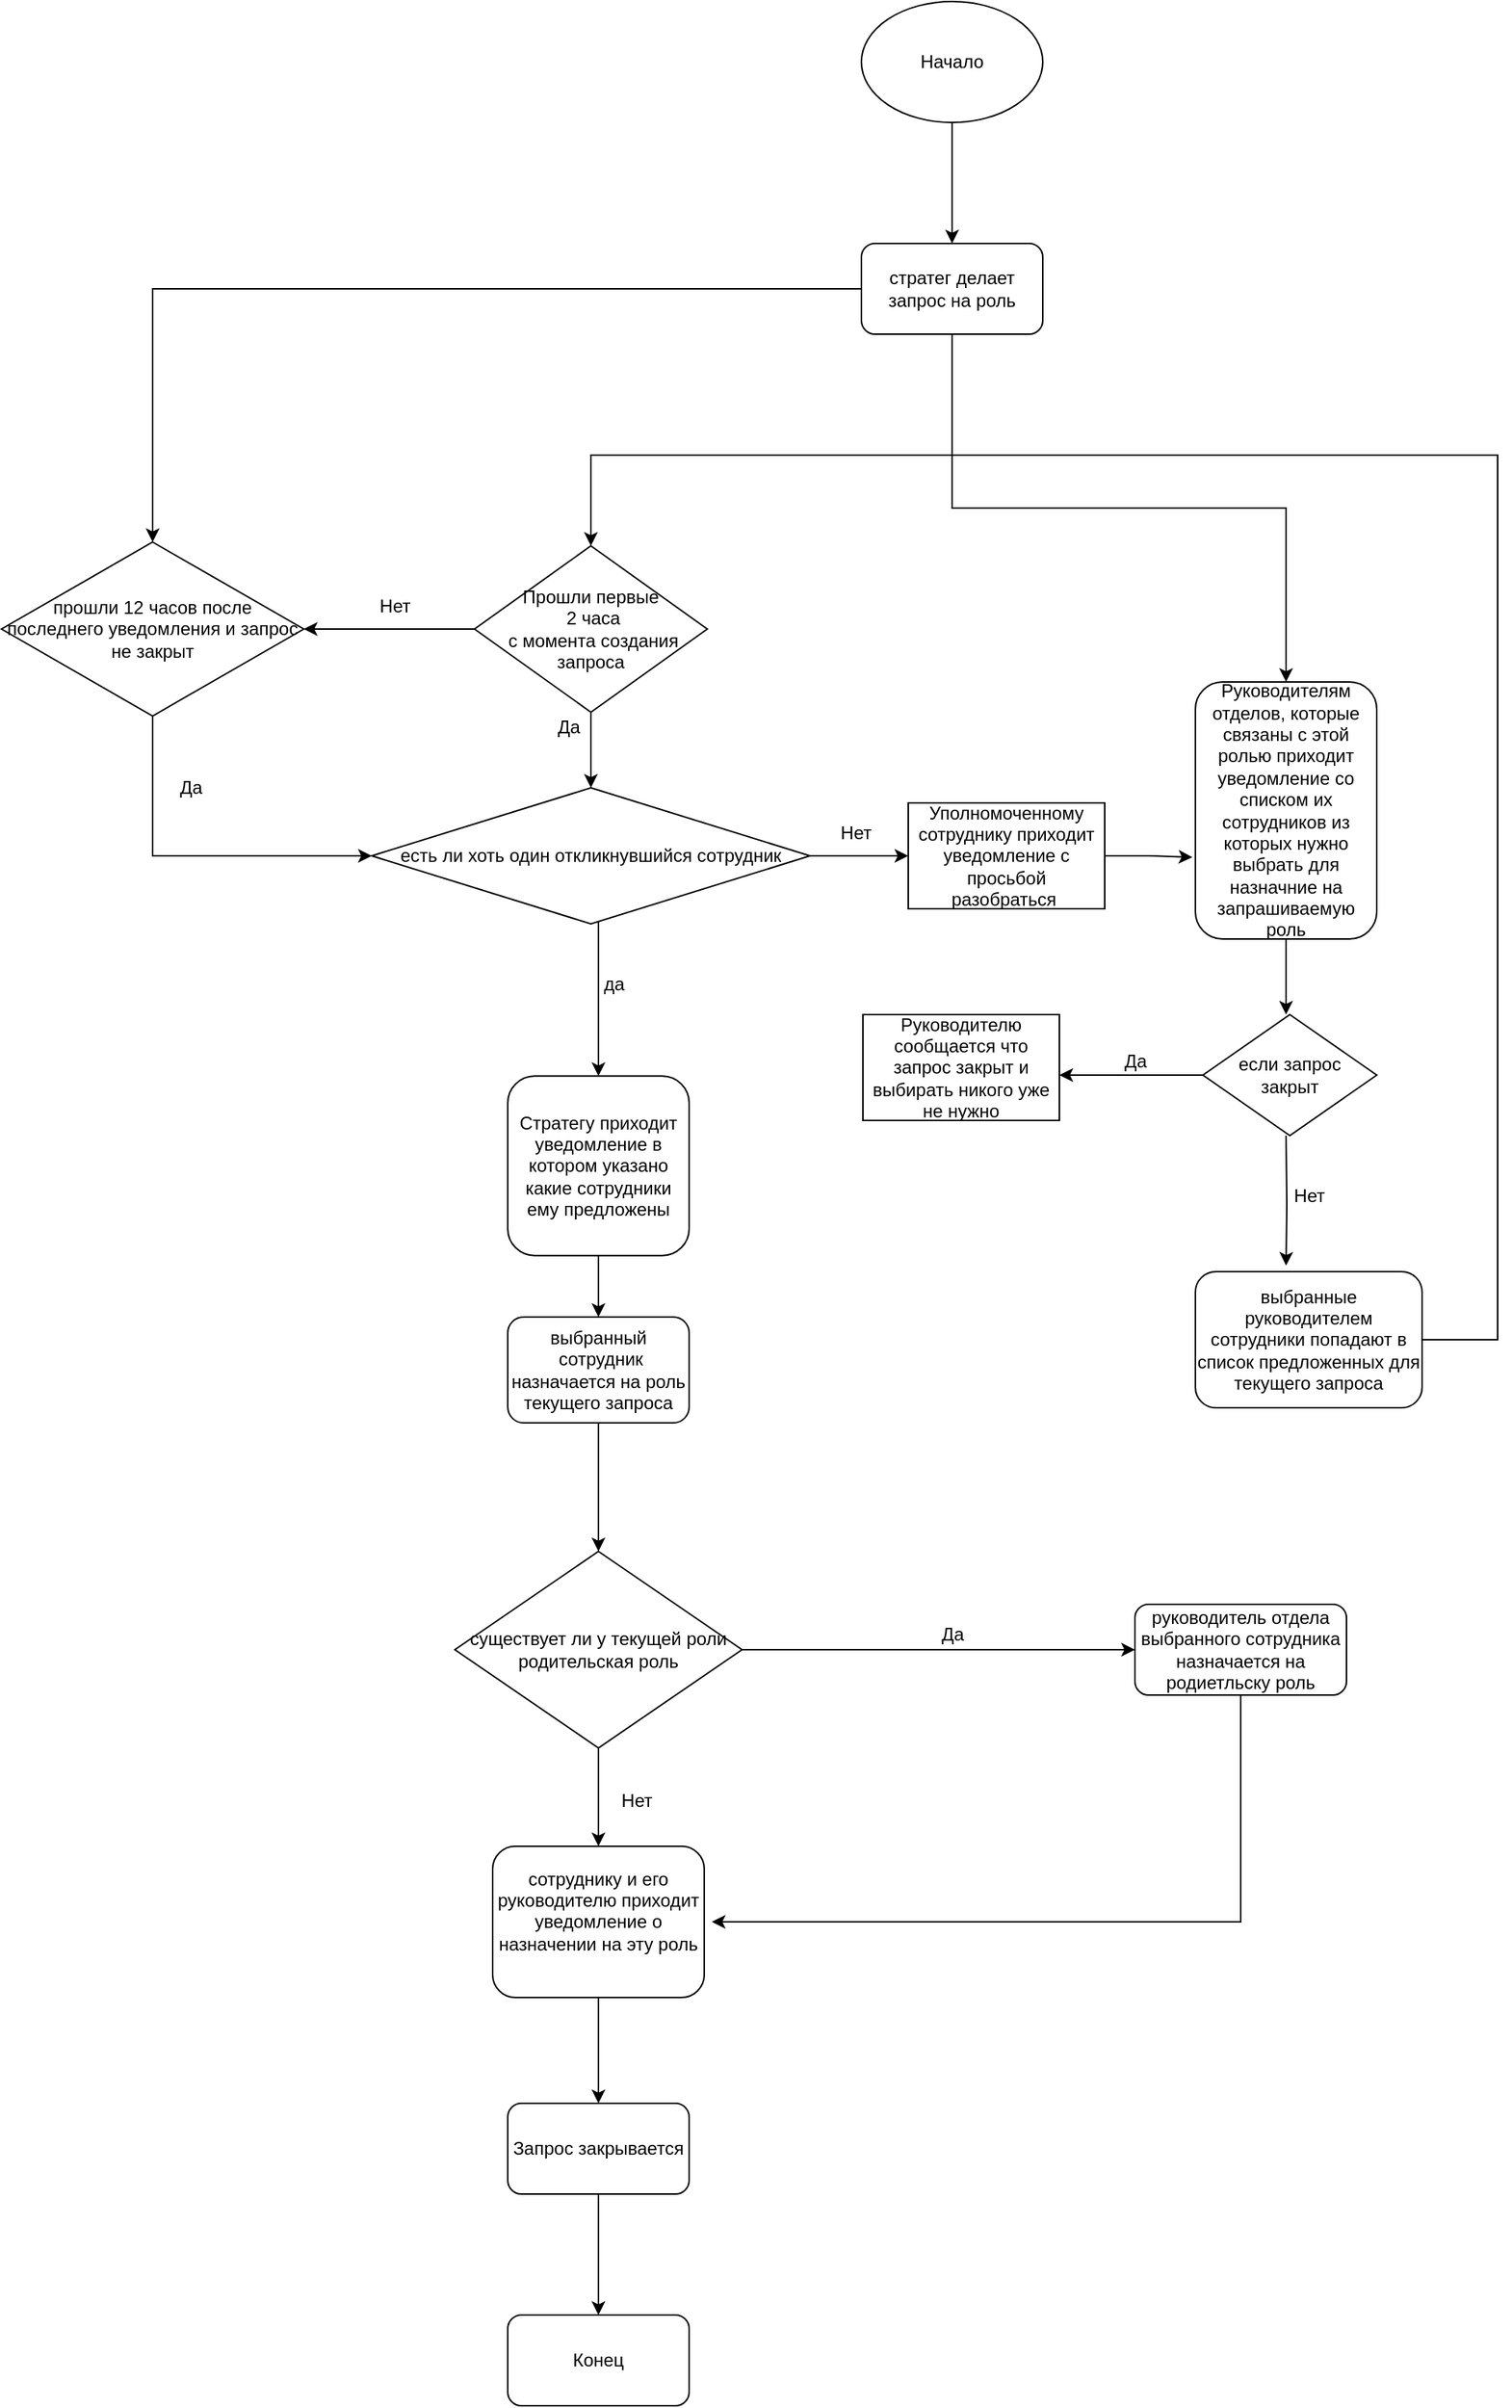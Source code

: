 <mxfile version="15.2.9" type="github">
  <diagram id="C5RBs43oDa-KdzZeNtuy" name="Page-1">
    <mxGraphModel dx="2116" dy="1943" grid="1" gridSize="10" guides="1" tooltips="1" connect="1" arrows="1" fold="1" page="1" pageScale="1" pageWidth="827" pageHeight="1169" math="0" shadow="0">
      <root>
        <mxCell id="WIyWlLk6GJQsqaUBKTNV-0" />
        <mxCell id="WIyWlLk6GJQsqaUBKTNV-1" parent="WIyWlLk6GJQsqaUBKTNV-0" />
        <mxCell id="zCNVH_hHgbBZrvqFedAu-50" style="edgeStyle=orthogonalEdgeStyle;rounded=0;orthogonalLoop=1;jettySize=auto;html=1;exitX=0.5;exitY=1;exitDx=0;exitDy=0;entryX=0.5;entryY=0;entryDx=0;entryDy=0;" parent="WIyWlLk6GJQsqaUBKTNV-1" source="zCNVH_hHgbBZrvqFedAu-4" target="zCNVH_hHgbBZrvqFedAu-6" edge="1">
          <mxGeometry relative="1" as="geometry" />
        </mxCell>
        <mxCell id="EclakT0VGjw_wbwwDs8H-7" style="edgeStyle=orthogonalEdgeStyle;rounded=0;orthogonalLoop=1;jettySize=auto;html=1;entryX=0.5;entryY=0;entryDx=0;entryDy=0;" edge="1" parent="WIyWlLk6GJQsqaUBKTNV-1" source="zCNVH_hHgbBZrvqFedAu-4" target="zCNVH_hHgbBZrvqFedAu-72">
          <mxGeometry relative="1" as="geometry">
            <mxPoint x="-100" y="60" as="targetPoint" />
          </mxGeometry>
        </mxCell>
        <mxCell id="zCNVH_hHgbBZrvqFedAu-4" value="стратег делает запрос на роль" style="rounded=1;whiteSpace=wrap;html=1;" parent="WIyWlLk6GJQsqaUBKTNV-1" vertex="1">
          <mxGeometry x="369" y="-130" width="120" height="60" as="geometry" />
        </mxCell>
        <mxCell id="zCNVH_hHgbBZrvqFedAu-81" style="edgeStyle=orthogonalEdgeStyle;rounded=0;orthogonalLoop=1;jettySize=auto;html=1;" parent="WIyWlLk6GJQsqaUBKTNV-1" source="zCNVH_hHgbBZrvqFedAu-6" edge="1">
          <mxGeometry relative="1" as="geometry">
            <mxPoint x="650" y="380" as="targetPoint" />
          </mxGeometry>
        </mxCell>
        <mxCell id="zCNVH_hHgbBZrvqFedAu-6" value="Руководителям отделов, которые связаны с этой ролью приходит уведомление со списком их сотрудников из которых нужно выбрать для назначние на запрашиваемую роль" style="rounded=1;whiteSpace=wrap;html=1;" parent="WIyWlLk6GJQsqaUBKTNV-1" vertex="1">
          <mxGeometry x="590" y="160" width="120" height="170" as="geometry" />
        </mxCell>
        <mxCell id="zCNVH_hHgbBZrvqFedAu-60" value="" style="edgeStyle=orthogonalEdgeStyle;rounded=0;orthogonalLoop=1;jettySize=auto;html=1;" parent="WIyWlLk6GJQsqaUBKTNV-1" source="zCNVH_hHgbBZrvqFedAu-10" target="zCNVH_hHgbBZrvqFedAu-12" edge="1">
          <mxGeometry relative="1" as="geometry" />
        </mxCell>
        <mxCell id="zCNVH_hHgbBZrvqFedAu-10" value="Стратегу приходит уведомление в котором указано какие сотрудники ему предложены" style="rounded=1;whiteSpace=wrap;html=1;" parent="WIyWlLk6GJQsqaUBKTNV-1" vertex="1">
          <mxGeometry x="135" y="420.63" width="120" height="118.75" as="geometry" />
        </mxCell>
        <mxCell id="zCNVH_hHgbBZrvqFedAu-28" style="edgeStyle=orthogonalEdgeStyle;rounded=0;orthogonalLoop=1;jettySize=auto;html=1;" parent="WIyWlLk6GJQsqaUBKTNV-1" source="zCNVH_hHgbBZrvqFedAu-12" target="zCNVH_hHgbBZrvqFedAu-20" edge="1">
          <mxGeometry relative="1" as="geometry" />
        </mxCell>
        <mxCell id="zCNVH_hHgbBZrvqFedAu-12" value="выбранный&lt;br&gt;&amp;nbsp;сотрудник назначается на роль текущего запроса" style="rounded=1;whiteSpace=wrap;html=1;" parent="WIyWlLk6GJQsqaUBKTNV-1" vertex="1">
          <mxGeometry x="135" y="580" width="120" height="70" as="geometry" />
        </mxCell>
        <mxCell id="zCNVH_hHgbBZrvqFedAu-67" style="edgeStyle=orthogonalEdgeStyle;rounded=0;orthogonalLoop=1;jettySize=auto;html=1;" parent="WIyWlLk6GJQsqaUBKTNV-1" source="zCNVH_hHgbBZrvqFedAu-17" edge="1">
          <mxGeometry relative="1" as="geometry">
            <mxPoint x="195" y="1100" as="targetPoint" />
          </mxGeometry>
        </mxCell>
        <mxCell id="zCNVH_hHgbBZrvqFedAu-17" value="сотруднику и его руководителю приходит уведомление о назначении на эту роль&lt;br&gt;&amp;nbsp;" style="rounded=1;whiteSpace=wrap;html=1;" parent="WIyWlLk6GJQsqaUBKTNV-1" vertex="1">
          <mxGeometry x="125" y="930" width="140" height="100" as="geometry" />
        </mxCell>
        <mxCell id="zCNVH_hHgbBZrvqFedAu-69" style="edgeStyle=orthogonalEdgeStyle;rounded=0;orthogonalLoop=1;jettySize=auto;html=1;" parent="WIyWlLk6GJQsqaUBKTNV-1" source="zCNVH_hHgbBZrvqFedAu-19" edge="1">
          <mxGeometry relative="1" as="geometry">
            <mxPoint x="270" y="980" as="targetPoint" />
            <Array as="points">
              <mxPoint x="620" y="980" />
            </Array>
          </mxGeometry>
        </mxCell>
        <mxCell id="zCNVH_hHgbBZrvqFedAu-19" value="руководитель отдела выбранного сотрудника назначается на родиетльску роль&lt;br&gt;" style="rounded=1;whiteSpace=wrap;html=1;" parent="WIyWlLk6GJQsqaUBKTNV-1" vertex="1">
          <mxGeometry x="550" y="770" width="140" height="60" as="geometry" />
        </mxCell>
        <mxCell id="zCNVH_hHgbBZrvqFedAu-27" style="edgeStyle=orthogonalEdgeStyle;rounded=0;orthogonalLoop=1;jettySize=auto;html=1;entryX=0.5;entryY=0;entryDx=0;entryDy=0;" parent="WIyWlLk6GJQsqaUBKTNV-1" source="zCNVH_hHgbBZrvqFedAu-20" target="zCNVH_hHgbBZrvqFedAu-17" edge="1">
          <mxGeometry relative="1" as="geometry">
            <mxPoint x="275" y="750" as="targetPoint" />
            <Array as="points" />
          </mxGeometry>
        </mxCell>
        <mxCell id="zCNVH_hHgbBZrvqFedAu-34" style="edgeStyle=orthogonalEdgeStyle;rounded=0;orthogonalLoop=1;jettySize=auto;html=1;" parent="WIyWlLk6GJQsqaUBKTNV-1" source="zCNVH_hHgbBZrvqFedAu-20" edge="1">
          <mxGeometry relative="1" as="geometry">
            <mxPoint x="550" y="800" as="targetPoint" />
            <Array as="points">
              <mxPoint x="540" y="800" />
            </Array>
          </mxGeometry>
        </mxCell>
        <mxCell id="zCNVH_hHgbBZrvqFedAu-20" value="существует ли у текущей роли родительская роль&lt;br&gt;" style="rhombus;whiteSpace=wrap;html=1;" parent="WIyWlLk6GJQsqaUBKTNV-1" vertex="1">
          <mxGeometry x="100" y="735" width="190" height="130" as="geometry" />
        </mxCell>
        <mxCell id="zCNVH_hHgbBZrvqFedAu-55" style="edgeStyle=orthogonalEdgeStyle;rounded=0;orthogonalLoop=1;jettySize=auto;html=1;entryX=0.5;entryY=0;entryDx=0;entryDy=0;" parent="WIyWlLk6GJQsqaUBKTNV-1" source="zCNVH_hHgbBZrvqFedAu-31" edge="1" target="EclakT0VGjw_wbwwDs8H-0">
          <mxGeometry relative="1" as="geometry">
            <mxPoint x="200" y="60" as="targetPoint" />
            <Array as="points">
              <mxPoint x="790" y="595" />
              <mxPoint x="790" y="10" />
              <mxPoint x="190" y="10" />
            </Array>
          </mxGeometry>
        </mxCell>
        <mxCell id="zCNVH_hHgbBZrvqFedAu-31" value="выбранные руководителем сотрудники попадают в список предложенных для текущего запроса&lt;br&gt;" style="rounded=1;whiteSpace=wrap;html=1;" parent="WIyWlLk6GJQsqaUBKTNV-1" vertex="1">
          <mxGeometry x="590" y="550" width="150" height="90" as="geometry" />
        </mxCell>
        <mxCell id="zCNVH_hHgbBZrvqFedAu-48" style="edgeStyle=orthogonalEdgeStyle;rounded=0;orthogonalLoop=1;jettySize=auto;html=1;entryX=0.5;entryY=0;entryDx=0;entryDy=0;" parent="WIyWlLk6GJQsqaUBKTNV-1" source="zCNVH_hHgbBZrvqFedAu-36" target="zCNVH_hHgbBZrvqFedAu-10" edge="1">
          <mxGeometry relative="1" as="geometry">
            <Array as="points">
              <mxPoint x="195" y="351" />
            </Array>
          </mxGeometry>
        </mxCell>
        <mxCell id="zCNVH_hHgbBZrvqFedAu-78" style="edgeStyle=orthogonalEdgeStyle;rounded=0;orthogonalLoop=1;jettySize=auto;html=1;entryX=0;entryY=0.5;entryDx=0;entryDy=0;" parent="WIyWlLk6GJQsqaUBKTNV-1" source="zCNVH_hHgbBZrvqFedAu-36" target="zCNVH_hHgbBZrvqFedAu-57" edge="1">
          <mxGeometry relative="1" as="geometry" />
        </mxCell>
        <mxCell id="zCNVH_hHgbBZrvqFedAu-36" value="&lt;span&gt;есть ли хоть один откликнувшийся сотрудник&lt;/span&gt;" style="rhombus;whiteSpace=wrap;html=1;" parent="WIyWlLk6GJQsqaUBKTNV-1" vertex="1">
          <mxGeometry x="45" y="230" width="290" height="90" as="geometry" />
        </mxCell>
        <mxCell id="zCNVH_hHgbBZrvqFedAu-38" value="Да" style="text;html=1;align=center;verticalAlign=middle;resizable=0;points=[];autosize=1;strokeColor=none;fillColor=none;" parent="WIyWlLk6GJQsqaUBKTNV-1" vertex="1">
          <mxGeometry x="414" y="780" width="30" height="20" as="geometry" />
        </mxCell>
        <mxCell id="zCNVH_hHgbBZrvqFedAu-49" value="да" style="text;html=1;align=center;verticalAlign=middle;resizable=0;points=[];autosize=1;strokeColor=none;fillColor=none;" parent="WIyWlLk6GJQsqaUBKTNV-1" vertex="1">
          <mxGeometry x="190" y="350" width="30" height="20" as="geometry" />
        </mxCell>
        <mxCell id="zCNVH_hHgbBZrvqFedAu-54" value="Нет" style="text;html=1;align=center;verticalAlign=middle;resizable=0;points=[];autosize=1;strokeColor=none;fillColor=none;" parent="WIyWlLk6GJQsqaUBKTNV-1" vertex="1">
          <mxGeometry x="345" y="250" width="40" height="20" as="geometry" />
        </mxCell>
        <mxCell id="EclakT0VGjw_wbwwDs8H-1" style="edgeStyle=orthogonalEdgeStyle;rounded=0;orthogonalLoop=1;jettySize=auto;html=1;entryX=-0.017;entryY=0.682;entryDx=0;entryDy=0;entryPerimeter=0;" edge="1" parent="WIyWlLk6GJQsqaUBKTNV-1" source="zCNVH_hHgbBZrvqFedAu-57" target="zCNVH_hHgbBZrvqFedAu-6">
          <mxGeometry relative="1" as="geometry" />
        </mxCell>
        <mxCell id="zCNVH_hHgbBZrvqFedAu-57" value="Уполномоченному сотруднику приходит уведомление с просьбой разобраться&amp;nbsp;" style="whiteSpace=wrap;html=1;" parent="WIyWlLk6GJQsqaUBKTNV-1" vertex="1">
          <mxGeometry x="400" y="240" width="130" height="70" as="geometry" />
        </mxCell>
        <mxCell id="EclakT0VGjw_wbwwDs8H-17" style="edgeStyle=orthogonalEdgeStyle;rounded=0;orthogonalLoop=1;jettySize=auto;html=1;" edge="1" parent="WIyWlLk6GJQsqaUBKTNV-1" source="zCNVH_hHgbBZrvqFedAu-68">
          <mxGeometry relative="1" as="geometry">
            <mxPoint x="195" y="1240" as="targetPoint" />
          </mxGeometry>
        </mxCell>
        <mxCell id="zCNVH_hHgbBZrvqFedAu-68" value="Запрос закрывается" style="rounded=1;whiteSpace=wrap;html=1;" parent="WIyWlLk6GJQsqaUBKTNV-1" vertex="1">
          <mxGeometry x="135" y="1100" width="120" height="60" as="geometry" />
        </mxCell>
        <mxCell id="EclakT0VGjw_wbwwDs8H-13" style="edgeStyle=orthogonalEdgeStyle;rounded=0;orthogonalLoop=1;jettySize=auto;html=1;entryX=0;entryY=0.5;entryDx=0;entryDy=0;" edge="1" parent="WIyWlLk6GJQsqaUBKTNV-1" source="zCNVH_hHgbBZrvqFedAu-72" target="zCNVH_hHgbBZrvqFedAu-36">
          <mxGeometry relative="1" as="geometry">
            <mxPoint x="-50" y="380" as="targetPoint" />
            <Array as="points">
              <mxPoint x="-100" y="275" />
            </Array>
          </mxGeometry>
        </mxCell>
        <mxCell id="zCNVH_hHgbBZrvqFedAu-72" value="прошли 12 часов после последнего уведомления и запрос не закрыт" style="rhombus;whiteSpace=wrap;html=1;" parent="WIyWlLk6GJQsqaUBKTNV-1" vertex="1">
          <mxGeometry x="-200" y="67.5" width="200" height="115" as="geometry" />
        </mxCell>
        <mxCell id="zCNVH_hHgbBZrvqFedAu-76" value="Да" style="text;html=1;align=center;verticalAlign=middle;resizable=0;points=[];autosize=1;strokeColor=none;fillColor=none;" parent="WIyWlLk6GJQsqaUBKTNV-1" vertex="1">
          <mxGeometry x="-90" y="220" width="30" height="20" as="geometry" />
        </mxCell>
        <mxCell id="zCNVH_hHgbBZrvqFedAu-84" style="edgeStyle=orthogonalEdgeStyle;rounded=0;orthogonalLoop=1;jettySize=auto;html=1;entryX=0.4;entryY=-0.044;entryDx=0;entryDy=0;entryPerimeter=0;" parent="WIyWlLk6GJQsqaUBKTNV-1" target="zCNVH_hHgbBZrvqFedAu-31" edge="1">
          <mxGeometry relative="1" as="geometry">
            <mxPoint x="650" y="460" as="sourcePoint" />
          </mxGeometry>
        </mxCell>
        <mxCell id="zCNVH_hHgbBZrvqFedAu-87" style="edgeStyle=orthogonalEdgeStyle;rounded=0;orthogonalLoop=1;jettySize=auto;html=1;" parent="WIyWlLk6GJQsqaUBKTNV-1" source="zCNVH_hHgbBZrvqFedAu-85" edge="1">
          <mxGeometry relative="1" as="geometry">
            <mxPoint x="500" y="420" as="targetPoint" />
          </mxGeometry>
        </mxCell>
        <mxCell id="zCNVH_hHgbBZrvqFedAu-85" value="если запрос &lt;br&gt;закрыт" style="rhombus;whiteSpace=wrap;html=1;" parent="WIyWlLk6GJQsqaUBKTNV-1" vertex="1">
          <mxGeometry x="595" y="380" width="115" height="80" as="geometry" />
        </mxCell>
        <mxCell id="zCNVH_hHgbBZrvqFedAu-86" value="Нет" style="text;html=1;align=center;verticalAlign=middle;resizable=0;points=[];autosize=1;strokeColor=none;fillColor=none;" parent="WIyWlLk6GJQsqaUBKTNV-1" vertex="1">
          <mxGeometry x="645" y="490" width="40" height="20" as="geometry" />
        </mxCell>
        <mxCell id="zCNVH_hHgbBZrvqFedAu-88" value="Руководителю сообщается что запрос закрыт и выбирать никого уже не нужно&lt;br&gt;" style="whiteSpace=wrap;html=1;" parent="WIyWlLk6GJQsqaUBKTNV-1" vertex="1">
          <mxGeometry x="370" y="380" width="130" height="70" as="geometry" />
        </mxCell>
        <mxCell id="zCNVH_hHgbBZrvqFedAu-89" value="Да" style="text;html=1;align=center;verticalAlign=middle;resizable=0;points=[];autosize=1;strokeColor=none;fillColor=none;" parent="WIyWlLk6GJQsqaUBKTNV-1" vertex="1">
          <mxGeometry x="535" y="400.63" width="30" height="20" as="geometry" />
        </mxCell>
        <mxCell id="EclakT0VGjw_wbwwDs8H-2" style="edgeStyle=orthogonalEdgeStyle;rounded=0;orthogonalLoop=1;jettySize=auto;html=1;entryX=0.5;entryY=0;entryDx=0;entryDy=0;" edge="1" parent="WIyWlLk6GJQsqaUBKTNV-1" source="EclakT0VGjw_wbwwDs8H-0" target="zCNVH_hHgbBZrvqFedAu-36">
          <mxGeometry relative="1" as="geometry" />
        </mxCell>
        <mxCell id="EclakT0VGjw_wbwwDs8H-14" style="edgeStyle=orthogonalEdgeStyle;rounded=0;orthogonalLoop=1;jettySize=auto;html=1;entryX=1;entryY=0.5;entryDx=0;entryDy=0;" edge="1" parent="WIyWlLk6GJQsqaUBKTNV-1" source="EclakT0VGjw_wbwwDs8H-0" target="zCNVH_hHgbBZrvqFedAu-72">
          <mxGeometry relative="1" as="geometry" />
        </mxCell>
        <mxCell id="EclakT0VGjw_wbwwDs8H-0" value="Прошли первые&lt;br&gt;&amp;nbsp;2 часа&lt;br&gt;&amp;nbsp;с момента создания запроса" style="rhombus;whiteSpace=wrap;html=1;" vertex="1" parent="WIyWlLk6GJQsqaUBKTNV-1">
          <mxGeometry x="113" y="70" width="154" height="110" as="geometry" />
        </mxCell>
        <mxCell id="EclakT0VGjw_wbwwDs8H-3" value="Да" style="text;html=1;align=center;verticalAlign=middle;resizable=0;points=[];autosize=1;strokeColor=none;fillColor=none;" vertex="1" parent="WIyWlLk6GJQsqaUBKTNV-1">
          <mxGeometry x="160" y="180" width="30" height="20" as="geometry" />
        </mxCell>
        <mxCell id="EclakT0VGjw_wbwwDs8H-8" value="Нет" style="text;html=1;align=center;verticalAlign=middle;resizable=0;points=[];autosize=1;strokeColor=none;fillColor=none;" vertex="1" parent="WIyWlLk6GJQsqaUBKTNV-1">
          <mxGeometry x="200" y="890" width="40" height="20" as="geometry" />
        </mxCell>
        <mxCell id="EclakT0VGjw_wbwwDs8H-12" value="Нет" style="text;html=1;align=center;verticalAlign=middle;resizable=0;points=[];autosize=1;strokeColor=none;fillColor=none;" vertex="1" parent="WIyWlLk6GJQsqaUBKTNV-1">
          <mxGeometry x="40" y="100" width="40" height="20" as="geometry" />
        </mxCell>
        <mxCell id="EclakT0VGjw_wbwwDs8H-16" style="edgeStyle=orthogonalEdgeStyle;rounded=0;orthogonalLoop=1;jettySize=auto;html=1;entryX=0.5;entryY=0;entryDx=0;entryDy=0;" edge="1" parent="WIyWlLk6GJQsqaUBKTNV-1" source="EclakT0VGjw_wbwwDs8H-15" target="zCNVH_hHgbBZrvqFedAu-4">
          <mxGeometry relative="1" as="geometry" />
        </mxCell>
        <mxCell id="EclakT0VGjw_wbwwDs8H-15" value="Начало" style="ellipse;whiteSpace=wrap;html=1;" vertex="1" parent="WIyWlLk6GJQsqaUBKTNV-1">
          <mxGeometry x="369" y="-290" width="120" height="80" as="geometry" />
        </mxCell>
        <mxCell id="EclakT0VGjw_wbwwDs8H-18" value="Конец" style="rounded=1;whiteSpace=wrap;html=1;" vertex="1" parent="WIyWlLk6GJQsqaUBKTNV-1">
          <mxGeometry x="135" y="1240" width="120" height="60" as="geometry" />
        </mxCell>
      </root>
    </mxGraphModel>
  </diagram>
</mxfile>
